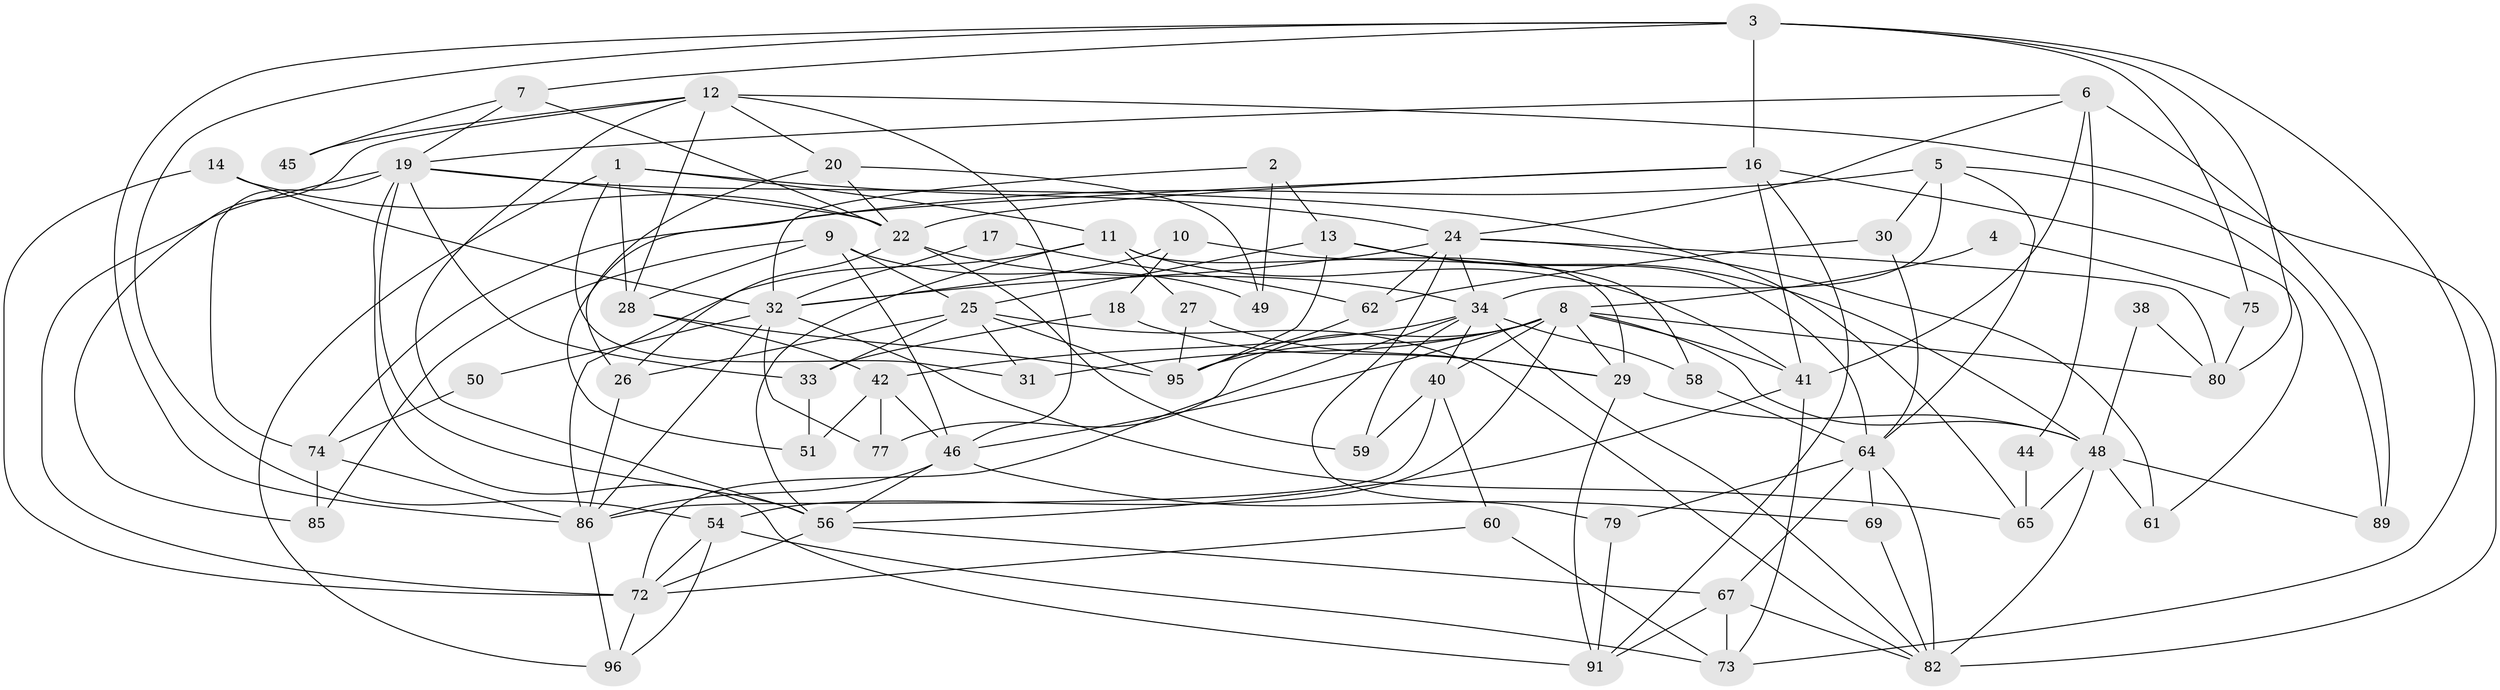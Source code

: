 // Generated by graph-tools (version 1.1) at 2025/23/03/03/25 07:23:56]
// undirected, 67 vertices, 162 edges
graph export_dot {
graph [start="1"]
  node [color=gray90,style=filled];
  1 [super="+21"];
  2;
  3 [super="+52"];
  4;
  5;
  6 [super="+43"];
  7;
  8 [super="+15"];
  9 [super="+53"];
  10 [super="+39"];
  11 [super="+81"];
  12;
  13 [super="+35"];
  14 [super="+92"];
  16 [super="+78"];
  17;
  18;
  19 [super="+23"];
  20;
  22 [super="+70"];
  24 [super="+37"];
  25;
  26 [super="+76"];
  27;
  28 [super="+66"];
  29 [super="+93"];
  30;
  31;
  32 [super="+36"];
  33;
  34 [super="+68"];
  38;
  40 [super="+87"];
  41 [super="+47"];
  42;
  44;
  45;
  46 [super="+55"];
  48 [super="+63"];
  49 [super="+97"];
  50;
  51;
  54;
  56 [super="+57"];
  58;
  59;
  60;
  61;
  62 [super="+71"];
  64 [super="+90"];
  65;
  67 [super="+84"];
  69;
  72 [super="+83"];
  73;
  74;
  75;
  77;
  79;
  80;
  82 [super="+94"];
  85;
  86 [super="+88"];
  89;
  91;
  95;
  96;
  1 -- 24;
  1 -- 96;
  1 -- 28;
  1 -- 11;
  1 -- 31;
  2 -- 13;
  2 -- 49;
  2 -- 32;
  3 -- 54;
  3 -- 16;
  3 -- 7;
  3 -- 75;
  3 -- 80;
  3 -- 73;
  3 -- 86;
  4 -- 75;
  4 -- 8;
  5 -- 34;
  5 -- 74;
  5 -- 30;
  5 -- 89;
  5 -- 64;
  6 -- 89;
  6 -- 24;
  6 -- 44;
  6 -- 41;
  6 -- 19;
  7 -- 19;
  7 -- 22;
  7 -- 45;
  8 -- 31;
  8 -- 40;
  8 -- 41;
  8 -- 77;
  8 -- 80;
  8 -- 29;
  8 -- 54;
  8 -- 95;
  8 -- 48;
  8 -- 46;
  9 -- 46;
  9 -- 25;
  9 -- 28;
  9 -- 85;
  9 -- 49;
  10 -- 18;
  10 -- 58;
  10 -- 32;
  11 -- 27;
  11 -- 86;
  11 -- 56;
  11 -- 29;
  11 -- 41;
  12 -- 82;
  12 -- 20;
  12 -- 45;
  12 -- 46;
  12 -- 85;
  12 -- 56;
  12 -- 28;
  13 -- 95;
  13 -- 48;
  13 -- 64;
  13 -- 25;
  14 -- 22;
  14 -- 32;
  14 -- 72;
  16 -- 61;
  16 -- 91;
  16 -- 51;
  16 -- 22;
  16 -- 41;
  17 -- 32;
  17 -- 62;
  18 -- 33;
  18 -- 29;
  19 -- 91;
  19 -- 33;
  19 -- 74;
  19 -- 65;
  19 -- 72;
  19 -- 56;
  19 -- 22;
  20 -- 26;
  20 -- 49;
  20 -- 22;
  22 -- 59;
  22 -- 34;
  22 -- 26;
  24 -- 34;
  24 -- 80;
  24 -- 32;
  24 -- 61;
  24 -- 79;
  24 -- 62;
  25 -- 95;
  25 -- 31;
  25 -- 33;
  25 -- 26;
  25 -- 82;
  26 -- 86;
  27 -- 95;
  27 -- 29;
  28 -- 95;
  28 -- 42;
  29 -- 91;
  29 -- 48;
  30 -- 62;
  30 -- 64;
  32 -- 77;
  32 -- 50;
  32 -- 65;
  32 -- 86;
  33 -- 51;
  34 -- 58;
  34 -- 59;
  34 -- 40;
  34 -- 72;
  34 -- 42;
  34 -- 82;
  38 -- 80;
  38 -- 48;
  40 -- 59;
  40 -- 60;
  40 -- 86;
  41 -- 73;
  41 -- 56;
  42 -- 51;
  42 -- 77;
  42 -- 46;
  44 -- 65;
  46 -- 69;
  46 -- 56;
  46 -- 86;
  48 -- 61;
  48 -- 65;
  48 -- 89;
  48 -- 82;
  50 -- 74;
  54 -- 73;
  54 -- 96;
  54 -- 72;
  56 -- 72;
  56 -- 67;
  58 -- 64;
  60 -- 73;
  60 -- 72;
  62 -- 95;
  64 -- 79;
  64 -- 69;
  64 -- 82;
  64 -- 67;
  67 -- 91;
  67 -- 73;
  67 -- 82;
  69 -- 82;
  72 -- 96;
  74 -- 85;
  74 -- 86;
  75 -- 80;
  79 -- 91;
  86 -- 96;
}
